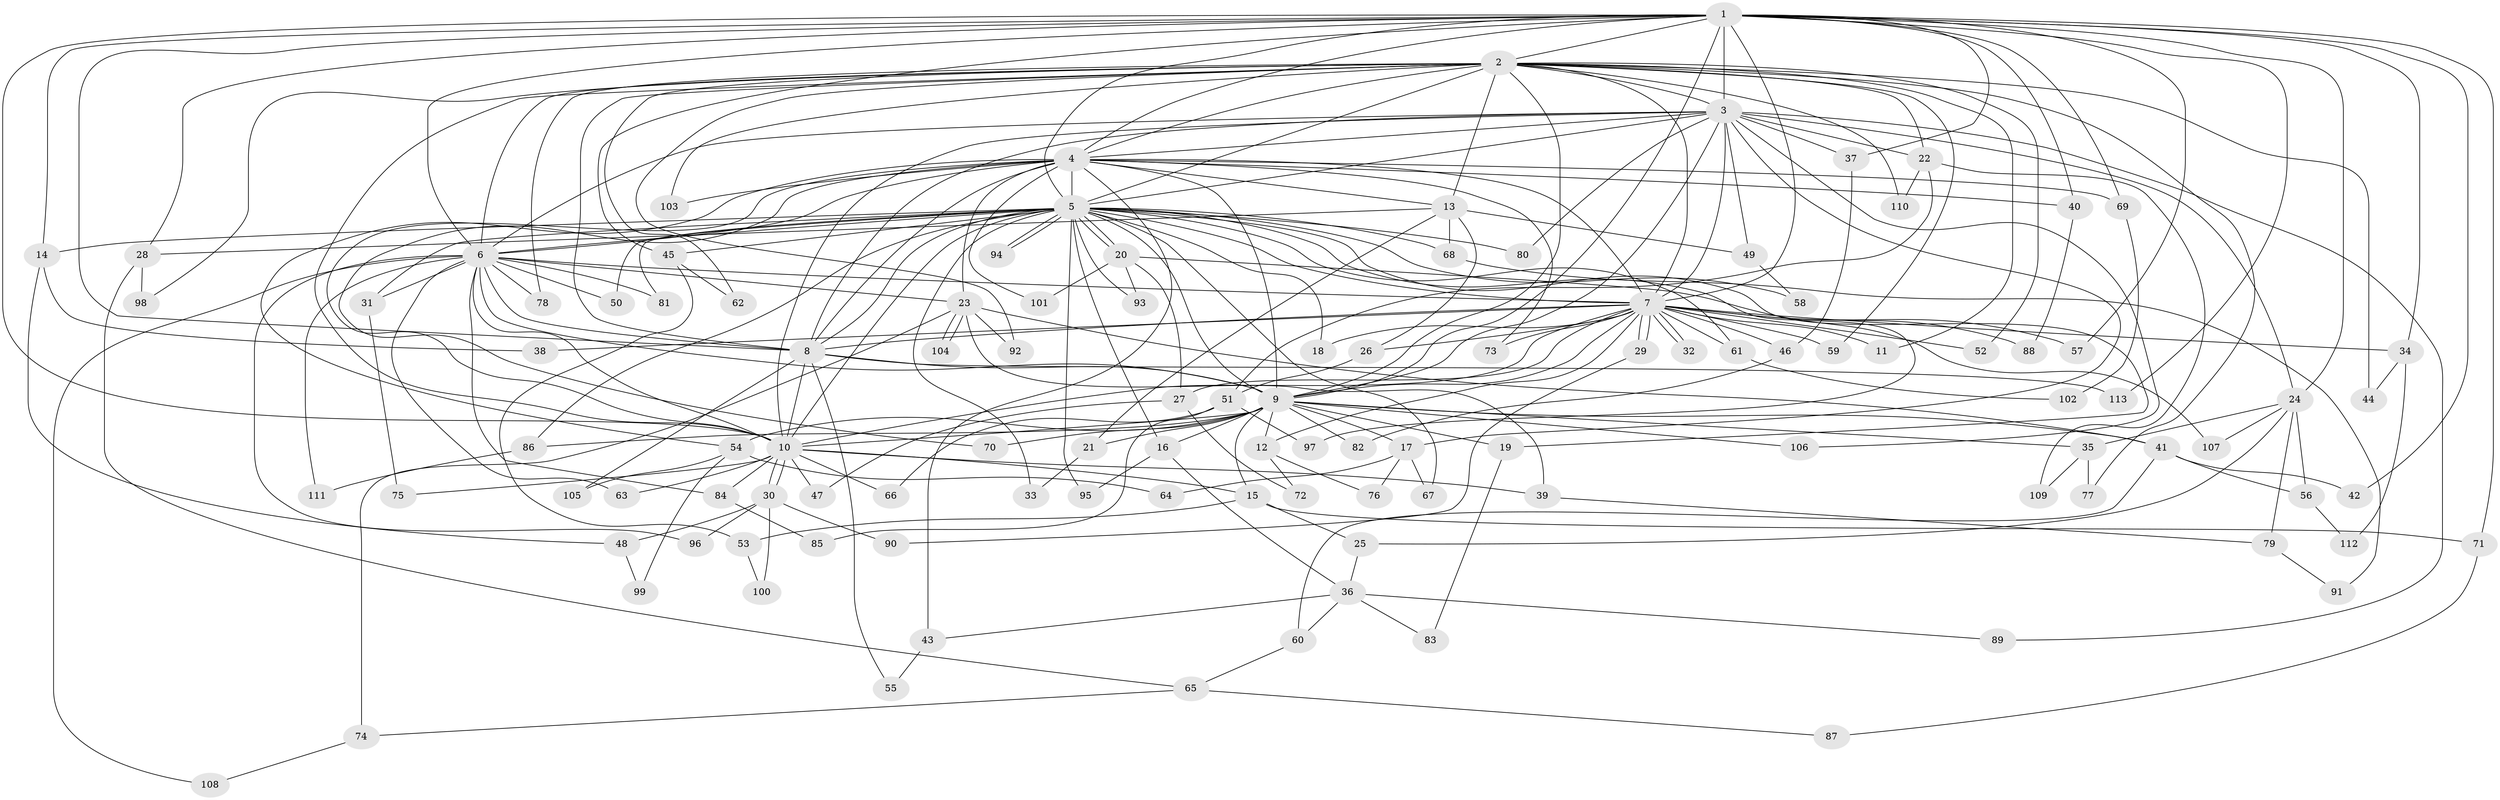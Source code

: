 // Generated by graph-tools (version 1.1) at 2025/25/03/09/25 03:25:46]
// undirected, 113 vertices, 251 edges
graph export_dot {
graph [start="1"]
  node [color=gray90,style=filled];
  1;
  2;
  3;
  4;
  5;
  6;
  7;
  8;
  9;
  10;
  11;
  12;
  13;
  14;
  15;
  16;
  17;
  18;
  19;
  20;
  21;
  22;
  23;
  24;
  25;
  26;
  27;
  28;
  29;
  30;
  31;
  32;
  33;
  34;
  35;
  36;
  37;
  38;
  39;
  40;
  41;
  42;
  43;
  44;
  45;
  46;
  47;
  48;
  49;
  50;
  51;
  52;
  53;
  54;
  55;
  56;
  57;
  58;
  59;
  60;
  61;
  62;
  63;
  64;
  65;
  66;
  67;
  68;
  69;
  70;
  71;
  72;
  73;
  74;
  75;
  76;
  77;
  78;
  79;
  80;
  81;
  82;
  83;
  84;
  85;
  86;
  87;
  88;
  89;
  90;
  91;
  92;
  93;
  94;
  95;
  96;
  97;
  98;
  99;
  100;
  101;
  102;
  103;
  104;
  105;
  106;
  107;
  108;
  109;
  110;
  111;
  112;
  113;
  1 -- 2;
  1 -- 3;
  1 -- 4;
  1 -- 5;
  1 -- 6;
  1 -- 7;
  1 -- 8;
  1 -- 9;
  1 -- 10;
  1 -- 14;
  1 -- 24;
  1 -- 28;
  1 -- 34;
  1 -- 37;
  1 -- 40;
  1 -- 42;
  1 -- 45;
  1 -- 57;
  1 -- 69;
  1 -- 71;
  1 -- 113;
  2 -- 3;
  2 -- 4;
  2 -- 5;
  2 -- 6;
  2 -- 7;
  2 -- 8;
  2 -- 9;
  2 -- 10;
  2 -- 11;
  2 -- 13;
  2 -- 22;
  2 -- 44;
  2 -- 52;
  2 -- 59;
  2 -- 62;
  2 -- 77;
  2 -- 78;
  2 -- 92;
  2 -- 98;
  2 -- 103;
  2 -- 110;
  3 -- 4;
  3 -- 5;
  3 -- 6;
  3 -- 7;
  3 -- 8;
  3 -- 9;
  3 -- 10;
  3 -- 17;
  3 -- 22;
  3 -- 24;
  3 -- 37;
  3 -- 49;
  3 -- 80;
  3 -- 89;
  3 -- 106;
  4 -- 5;
  4 -- 6;
  4 -- 7;
  4 -- 8;
  4 -- 9;
  4 -- 10;
  4 -- 13;
  4 -- 23;
  4 -- 40;
  4 -- 43;
  4 -- 54;
  4 -- 69;
  4 -- 70;
  4 -- 73;
  4 -- 101;
  4 -- 103;
  5 -- 6;
  5 -- 7;
  5 -- 8;
  5 -- 9;
  5 -- 10;
  5 -- 14;
  5 -- 16;
  5 -- 18;
  5 -- 19;
  5 -- 20;
  5 -- 20;
  5 -- 31;
  5 -- 33;
  5 -- 45;
  5 -- 50;
  5 -- 58;
  5 -- 61;
  5 -- 67;
  5 -- 68;
  5 -- 80;
  5 -- 81;
  5 -- 86;
  5 -- 93;
  5 -- 94;
  5 -- 94;
  5 -- 95;
  5 -- 97;
  6 -- 7;
  6 -- 8;
  6 -- 9;
  6 -- 10;
  6 -- 23;
  6 -- 31;
  6 -- 50;
  6 -- 63;
  6 -- 78;
  6 -- 81;
  6 -- 84;
  6 -- 96;
  6 -- 108;
  6 -- 111;
  7 -- 8;
  7 -- 9;
  7 -- 10;
  7 -- 11;
  7 -- 12;
  7 -- 18;
  7 -- 26;
  7 -- 27;
  7 -- 29;
  7 -- 29;
  7 -- 32;
  7 -- 32;
  7 -- 34;
  7 -- 38;
  7 -- 46;
  7 -- 52;
  7 -- 57;
  7 -- 59;
  7 -- 61;
  7 -- 73;
  7 -- 88;
  8 -- 9;
  8 -- 10;
  8 -- 55;
  8 -- 105;
  8 -- 113;
  9 -- 10;
  9 -- 12;
  9 -- 15;
  9 -- 16;
  9 -- 17;
  9 -- 19;
  9 -- 21;
  9 -- 35;
  9 -- 41;
  9 -- 54;
  9 -- 70;
  9 -- 82;
  9 -- 86;
  9 -- 106;
  10 -- 15;
  10 -- 30;
  10 -- 30;
  10 -- 39;
  10 -- 47;
  10 -- 63;
  10 -- 66;
  10 -- 75;
  10 -- 84;
  12 -- 72;
  12 -- 76;
  13 -- 21;
  13 -- 26;
  13 -- 28;
  13 -- 49;
  13 -- 68;
  14 -- 38;
  14 -- 48;
  15 -- 25;
  15 -- 53;
  15 -- 71;
  16 -- 36;
  16 -- 95;
  17 -- 64;
  17 -- 67;
  17 -- 76;
  19 -- 83;
  20 -- 27;
  20 -- 93;
  20 -- 101;
  20 -- 107;
  21 -- 33;
  22 -- 51;
  22 -- 109;
  22 -- 110;
  23 -- 39;
  23 -- 41;
  23 -- 74;
  23 -- 92;
  23 -- 104;
  23 -- 104;
  24 -- 25;
  24 -- 35;
  24 -- 56;
  24 -- 79;
  24 -- 107;
  25 -- 36;
  26 -- 51;
  27 -- 47;
  27 -- 72;
  28 -- 65;
  28 -- 98;
  29 -- 90;
  30 -- 48;
  30 -- 90;
  30 -- 96;
  30 -- 100;
  31 -- 75;
  34 -- 44;
  34 -- 112;
  35 -- 77;
  35 -- 109;
  36 -- 43;
  36 -- 60;
  36 -- 83;
  36 -- 89;
  37 -- 46;
  39 -- 79;
  40 -- 88;
  41 -- 42;
  41 -- 56;
  41 -- 60;
  43 -- 55;
  45 -- 53;
  45 -- 62;
  46 -- 82;
  48 -- 99;
  49 -- 58;
  51 -- 66;
  51 -- 85;
  51 -- 97;
  53 -- 100;
  54 -- 64;
  54 -- 99;
  54 -- 105;
  56 -- 112;
  60 -- 65;
  61 -- 102;
  65 -- 74;
  65 -- 87;
  68 -- 91;
  69 -- 102;
  71 -- 87;
  74 -- 108;
  79 -- 91;
  84 -- 85;
  86 -- 111;
}

